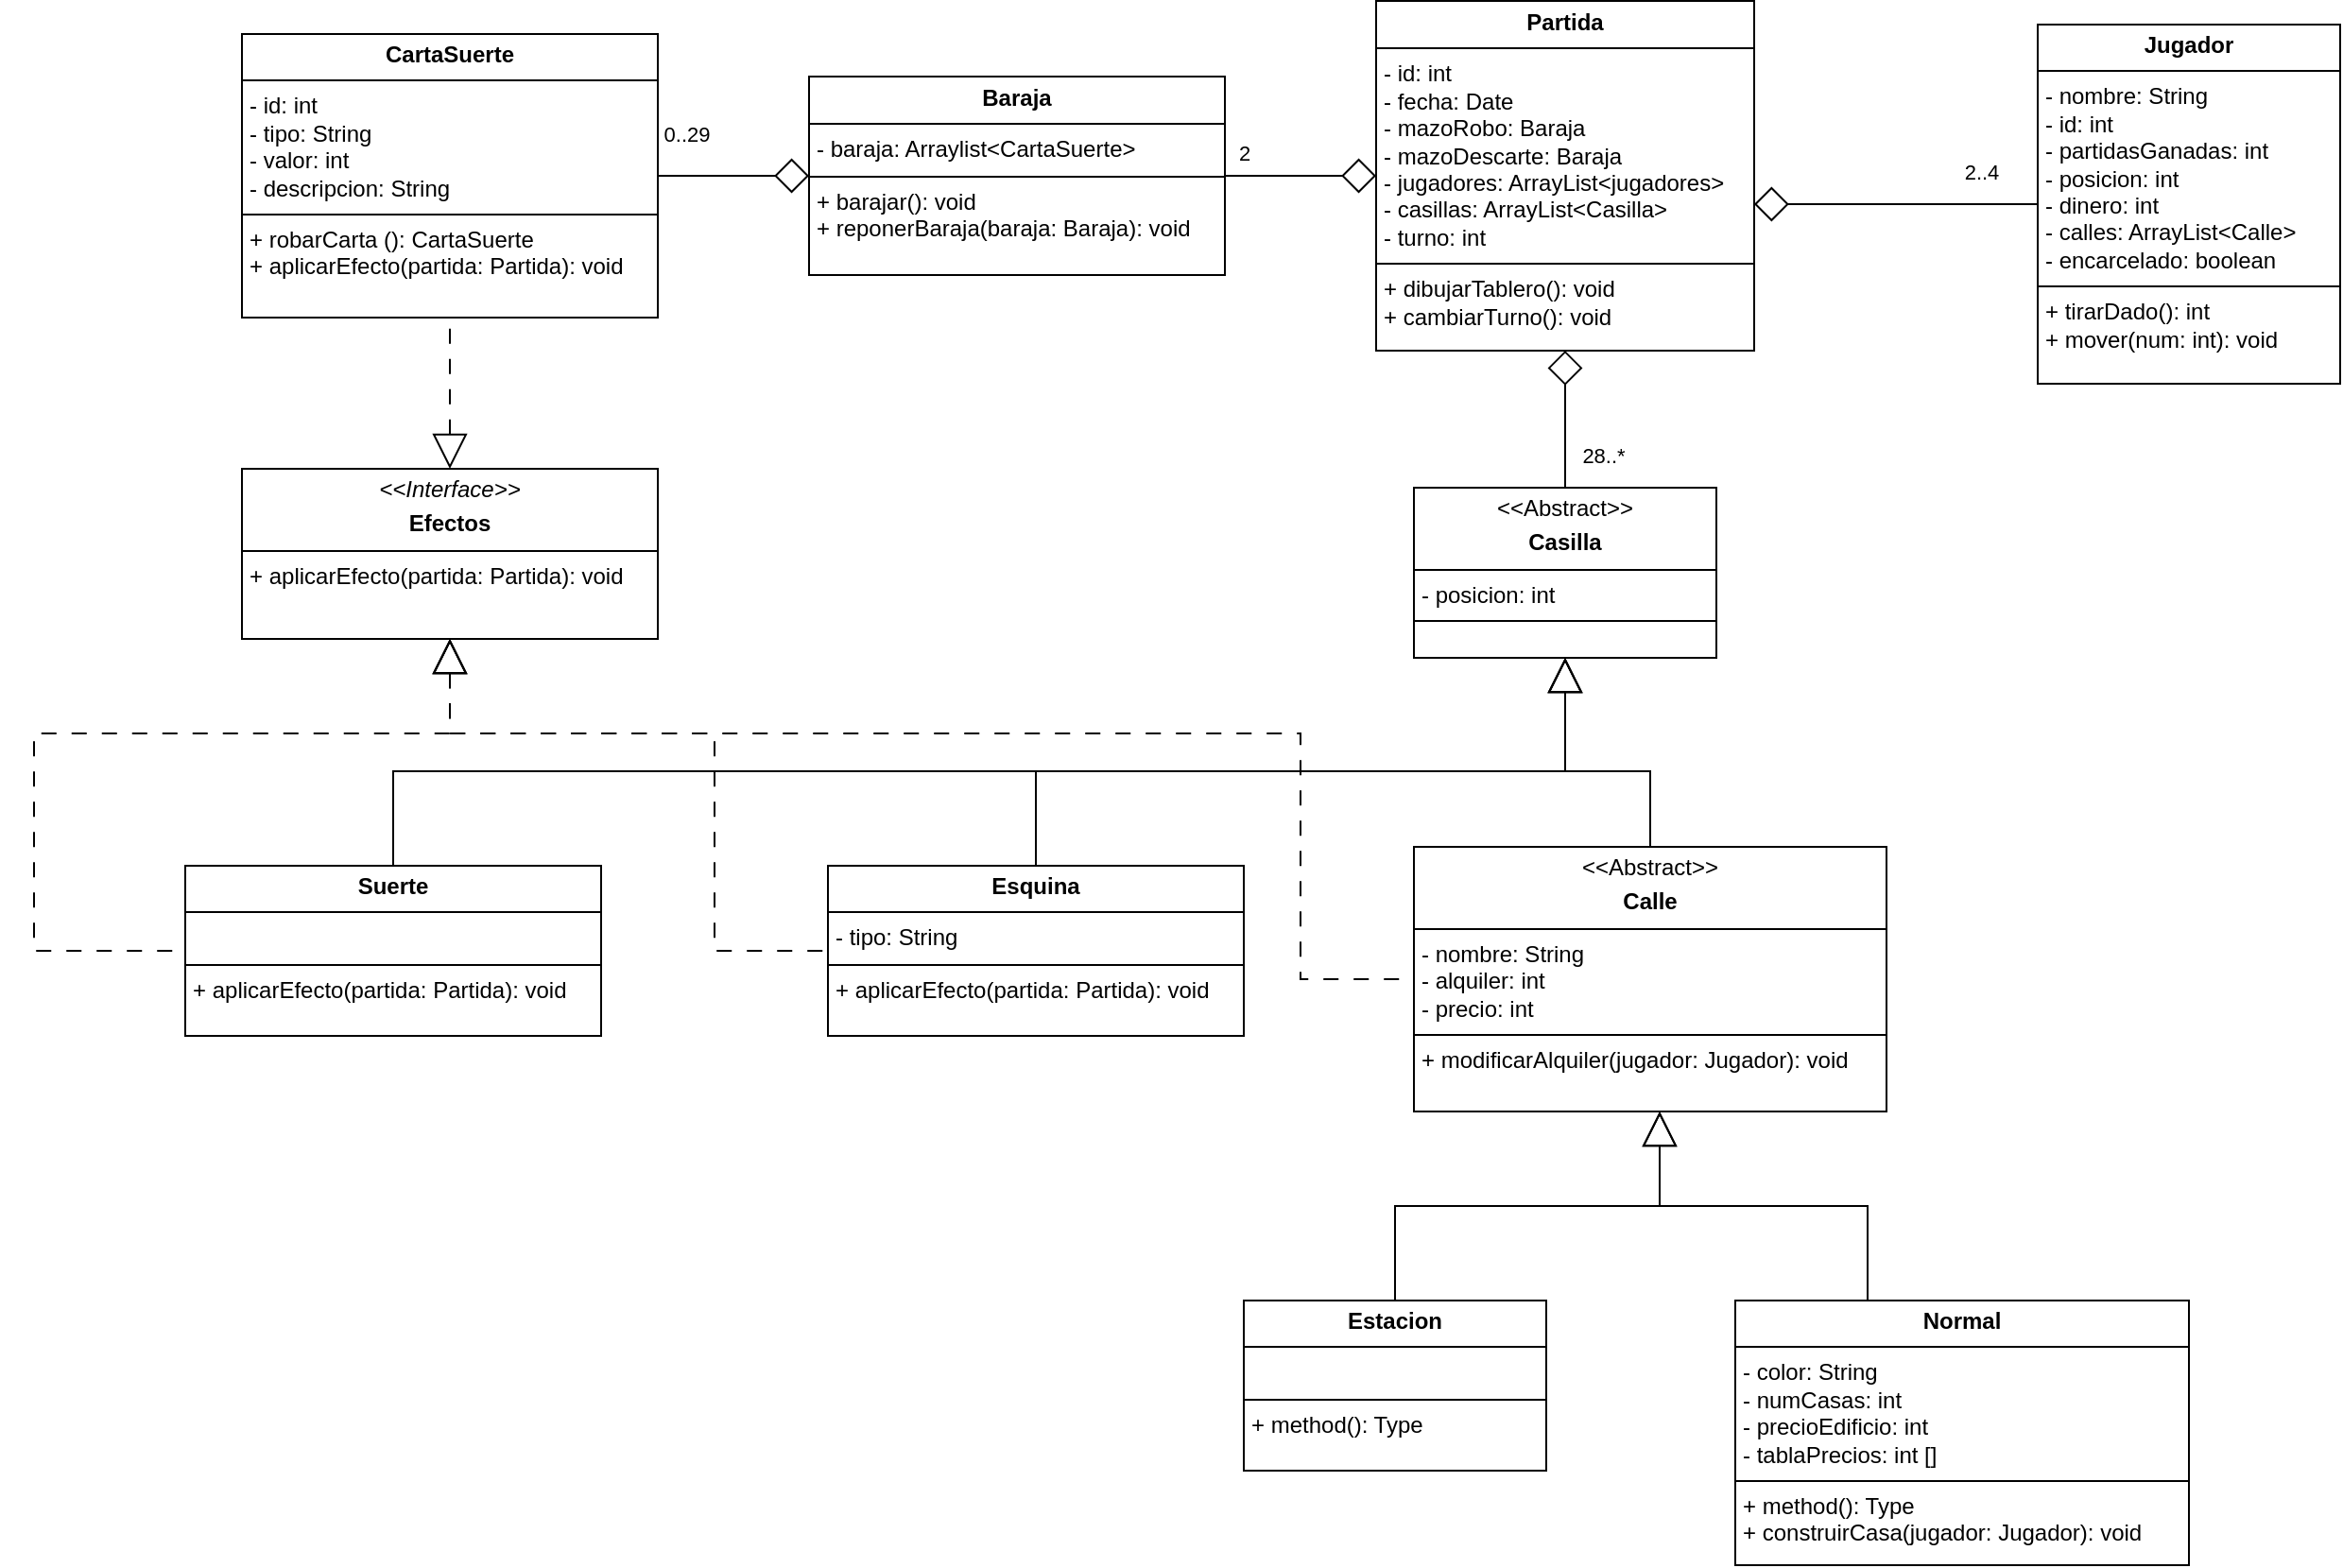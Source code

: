 <mxfile version="27.0.6">
  <diagram name="Página-1" id="XiR5am4uEXvmTYar8Qgd">
    <mxGraphModel dx="2253" dy="751" grid="1" gridSize="10" guides="1" tooltips="1" connect="1" arrows="1" fold="1" page="1" pageScale="1" pageWidth="827" pageHeight="1169" math="0" shadow="0">
      <root>
        <mxCell id="0" />
        <mxCell id="1" parent="0" />
        <mxCell id="Z4oVHTnzfggZo6-wI9r0-18" value="&lt;p style=&quot;margin:0px;margin-top:4px;text-align:center;&quot;&gt;&lt;b&gt;Jugador&lt;/b&gt;&lt;/p&gt;&lt;hr size=&quot;1&quot; style=&quot;border-style:solid;&quot;&gt;&lt;p style=&quot;margin:0px;margin-left:4px;&quot;&gt;- nombre: String&lt;/p&gt;&lt;p style=&quot;margin:0px;margin-left:4px;&quot;&gt;- id: int&lt;/p&gt;&lt;p style=&quot;margin:0px;margin-left:4px;&quot;&gt;- partidasGanadas: int&lt;/p&gt;&lt;p style=&quot;margin:0px;margin-left:4px;&quot;&gt;- posicion: int&lt;/p&gt;&lt;p style=&quot;margin:0px;margin-left:4px;&quot;&gt;- dinero: int&lt;/p&gt;&lt;p style=&quot;margin:0px;margin-left:4px;&quot;&gt;- calles: ArrayList&amp;lt;Calle&amp;gt;&lt;/p&gt;&lt;p style=&quot;margin:0px;margin-left:4px;&quot;&gt;- encarcelado: boolean&lt;/p&gt;&lt;hr size=&quot;1&quot; style=&quot;border-style:solid;&quot;&gt;&lt;p style=&quot;margin:0px;margin-left:4px;&quot;&gt;+ tirarDado(): int&lt;/p&gt;&lt;p style=&quot;margin:0px;margin-left:4px;&quot;&gt;+ mover(num: int): void&lt;/p&gt;&lt;p style=&quot;margin:0px;margin-left:4px;&quot;&gt;&lt;/p&gt;" style="verticalAlign=top;align=left;overflow=fill;html=1;whiteSpace=wrap;" parent="1" vertex="1">
          <mxGeometry x="620" y="75" width="160" height="190" as="geometry" />
        </mxCell>
        <mxCell id="Z4oVHTnzfggZo6-wI9r0-19" value="&lt;p style=&quot;margin:0px;margin-top:4px;text-align:center;&quot;&gt;&lt;b&gt;CartaSuerte&lt;/b&gt;&lt;/p&gt;&lt;hr size=&quot;1&quot; style=&quot;border-style:solid;&quot;&gt;&lt;p style=&quot;margin:0px;margin-left:4px;&quot;&gt;- id: int&lt;/p&gt;&lt;p style=&quot;margin:0px;margin-left:4px;&quot;&gt;- tipo: String&lt;/p&gt;&lt;p style=&quot;margin:0px;margin-left:4px;&quot;&gt;- valor: int&lt;/p&gt;&lt;p style=&quot;margin:0px;margin-left:4px;&quot;&gt;- descripcion: String&lt;/p&gt;&lt;hr size=&quot;1&quot; style=&quot;border-style:solid;&quot;&gt;&lt;p style=&quot;margin:0px;margin-left:4px;&quot;&gt;+ robarCarta (): CartaSuerte&lt;br&gt;+ aplicarEfecto(partida: Partida): void&lt;/p&gt;&lt;p style=&quot;margin:0px;margin-left:4px;&quot;&gt;&lt;/p&gt;" style="verticalAlign=top;align=left;overflow=fill;html=1;whiteSpace=wrap;" parent="1" vertex="1">
          <mxGeometry x="-330" y="80" width="220" height="150" as="geometry" />
        </mxCell>
        <mxCell id="XypUHvtR2X1Q9s0CAqDa-8" style="edgeStyle=orthogonalEdgeStyle;shape=connector;rounded=0;orthogonalLoop=1;jettySize=auto;html=1;strokeColor=default;align=center;verticalAlign=middle;fontFamily=Helvetica;fontSize=11;fontColor=default;labelBackgroundColor=default;startSize=16;endArrow=none;endFill=1;endSize=16;startArrow=diamond;startFill=0;" edge="1" parent="1" source="Z4oVHTnzfggZo6-wI9r0-20" target="Z4oVHTnzfggZo6-wI9r0-19">
          <mxGeometry relative="1" as="geometry" />
        </mxCell>
        <mxCell id="Z4oVHTnzfggZo6-wI9r0-20" value="&lt;p style=&quot;margin:0px;margin-top:4px;text-align:center;&quot;&gt;&lt;b&gt;Baraja&lt;/b&gt;&lt;/p&gt;&lt;hr size=&quot;1&quot; style=&quot;border-style:solid;&quot;&gt;&lt;p style=&quot;margin:0px;margin-left:4px;&quot;&gt;- baraja: Arraylist&amp;lt;CartaSuerte&amp;gt;&lt;/p&gt;&lt;hr size=&quot;1&quot; style=&quot;border-style:solid;&quot;&gt;&lt;p style=&quot;margin:0px;margin-left:4px;&quot;&gt;+ barajar(): void&lt;/p&gt;&lt;p style=&quot;margin:0px;margin-left:4px;&quot;&gt;+ reponerBaraja(baraja: Baraja): void&lt;/p&gt;" style="verticalAlign=top;align=left;overflow=fill;html=1;whiteSpace=wrap;" parent="1" vertex="1">
          <mxGeometry x="-30" y="102.5" width="220" height="105" as="geometry" />
        </mxCell>
        <mxCell id="Z4oVHTnzfggZo6-wI9r0-21" value="&lt;p style=&quot;margin:0px;margin-top:4px;text-align:center;&quot;&gt;&amp;lt;&amp;lt;Abstract&amp;gt;&amp;gt;&lt;/p&gt;&lt;p style=&quot;margin:0px;margin-top:4px;text-align:center;&quot;&gt;&lt;b&gt;Casilla&lt;/b&gt;&lt;/p&gt;&lt;hr size=&quot;1&quot; style=&quot;border-style:solid;&quot;&gt;&lt;p style=&quot;margin:0px;margin-left:4px;&quot;&gt;- posicion: int&lt;/p&gt;&lt;hr size=&quot;1&quot; style=&quot;border-style:solid;&quot;&gt;&lt;p style=&quot;margin:0px;margin-left:4px;&quot;&gt;&lt;br&gt;&lt;/p&gt;" style="verticalAlign=top;align=left;overflow=fill;html=1;whiteSpace=wrap;" parent="1" vertex="1">
          <mxGeometry x="290" y="320" width="160" height="90" as="geometry" />
        </mxCell>
        <mxCell id="XypUHvtR2X1Q9s0CAqDa-2" style="edgeStyle=orthogonalEdgeStyle;rounded=0;orthogonalLoop=1;jettySize=auto;html=1;endArrow=block;endFill=0;endSize=16;startSize=16;" edge="1" parent="1" source="Z4oVHTnzfggZo6-wI9r0-22" target="Z4oVHTnzfggZo6-wI9r0-21">
          <mxGeometry relative="1" as="geometry">
            <Array as="points">
              <mxPoint x="-250" y="470" />
              <mxPoint x="370" y="470" />
            </Array>
          </mxGeometry>
        </mxCell>
        <mxCell id="Z4oVHTnzfggZo6-wI9r0-22" value="&lt;p style=&quot;margin:0px;margin-top:4px;text-align:center;&quot;&gt;&lt;b&gt;Suerte&lt;/b&gt;&lt;/p&gt;&lt;hr size=&quot;1&quot; style=&quot;border-style:solid;&quot;&gt;&lt;p style=&quot;margin:0px;margin-left:4px;&quot;&gt;&lt;br&gt;&lt;/p&gt;&lt;hr size=&quot;1&quot; style=&quot;border-style:solid;&quot;&gt;&lt;p style=&quot;margin:0px;margin-left:4px;&quot;&gt;+ aplicarEfecto(partida: Partida): void&lt;br&gt;&lt;br&gt;&lt;br&gt;&lt;/p&gt;&lt;p style=&quot;margin:0px;margin-left:4px;&quot;&gt;&lt;/p&gt;" style="verticalAlign=top;align=left;overflow=fill;html=1;whiteSpace=wrap;" parent="1" vertex="1">
          <mxGeometry x="-360" y="520" width="220" height="90" as="geometry" />
        </mxCell>
        <mxCell id="XypUHvtR2X1Q9s0CAqDa-3" style="edgeStyle=orthogonalEdgeStyle;shape=connector;rounded=0;orthogonalLoop=1;jettySize=auto;html=1;strokeColor=default;align=center;verticalAlign=middle;fontFamily=Helvetica;fontSize=11;fontColor=default;labelBackgroundColor=default;startSize=16;endArrow=block;endFill=0;endSize=16;" edge="1" parent="1" source="Z4oVHTnzfggZo6-wI9r0-23" target="Z4oVHTnzfggZo6-wI9r0-21">
          <mxGeometry relative="1" as="geometry">
            <Array as="points">
              <mxPoint x="90" y="470" />
              <mxPoint x="370" y="470" />
            </Array>
          </mxGeometry>
        </mxCell>
        <mxCell id="Z4oVHTnzfggZo6-wI9r0-23" value="&lt;p style=&quot;margin:0px;margin-top:4px;text-align:center;&quot;&gt;&lt;b&gt;Esquina&lt;/b&gt;&lt;/p&gt;&lt;hr size=&quot;1&quot; style=&quot;border-style:solid;&quot;&gt;&lt;p style=&quot;margin:0px;margin-left:4px;&quot;&gt;- tipo: String&lt;/p&gt;&lt;hr size=&quot;1&quot; style=&quot;border-style:solid;&quot;&gt;&lt;p style=&quot;margin:0px;margin-left:4px;&quot;&gt;+ aplicarEfecto(partida: Partida): void&lt;br&gt;&lt;br&gt;&lt;br&gt;&lt;/p&gt;&lt;p style=&quot;margin:0px;margin-left:4px;&quot;&gt;&lt;/p&gt;" style="verticalAlign=top;align=left;overflow=fill;html=1;whiteSpace=wrap;" parent="1" vertex="1">
          <mxGeometry x="-20" y="520" width="220" height="90" as="geometry" />
        </mxCell>
        <mxCell id="XypUHvtR2X1Q9s0CAqDa-4" style="edgeStyle=orthogonalEdgeStyle;shape=connector;rounded=0;orthogonalLoop=1;jettySize=auto;html=1;strokeColor=default;align=center;verticalAlign=middle;fontFamily=Helvetica;fontSize=11;fontColor=default;labelBackgroundColor=default;startSize=16;endArrow=block;endFill=0;endSize=16;" edge="1" parent="1" source="Z4oVHTnzfggZo6-wI9r0-24" target="Z4oVHTnzfggZo6-wI9r0-21">
          <mxGeometry relative="1" as="geometry">
            <Array as="points">
              <mxPoint x="415" y="470" />
              <mxPoint x="370" y="470" />
            </Array>
          </mxGeometry>
        </mxCell>
        <mxCell id="Z4oVHTnzfggZo6-wI9r0-24" value="&lt;p style=&quot;margin:0px;margin-top:4px;text-align:center;&quot;&gt;&amp;lt;&amp;lt;Abstract&amp;gt;&amp;gt;&lt;/p&gt;&lt;p style=&quot;margin:0px;margin-top:4px;text-align:center;&quot;&gt;&lt;b&gt;Calle&lt;/b&gt;&lt;/p&gt;&lt;hr size=&quot;1&quot; style=&quot;border-style:solid;&quot;&gt;&lt;p style=&quot;margin:0px;margin-left:4px;&quot;&gt;- nombre: String&lt;/p&gt;&lt;p style=&quot;margin:0px;margin-left:4px;&quot;&gt;- alquiler: int&lt;/p&gt;&lt;p style=&quot;margin:0px;margin-left:4px;&quot;&gt;- precio: int&lt;/p&gt;&lt;hr size=&quot;1&quot; style=&quot;border-style:solid;&quot;&gt;&lt;p style=&quot;margin:0px;margin-left:4px;&quot;&gt;+ modificarAlquiler(jugador: Jugador): void&lt;/p&gt;&lt;p style=&quot;margin:0px;margin-left:4px;&quot;&gt;&lt;br&gt;&lt;/p&gt;" style="verticalAlign=top;align=left;overflow=fill;html=1;whiteSpace=wrap;" parent="1" vertex="1">
          <mxGeometry x="290" y="510" width="250" height="140" as="geometry" />
        </mxCell>
        <mxCell id="XypUHvtR2X1Q9s0CAqDa-5" style="edgeStyle=orthogonalEdgeStyle;shape=connector;rounded=0;orthogonalLoop=1;jettySize=auto;html=1;strokeColor=default;align=center;verticalAlign=middle;fontFamily=Helvetica;fontSize=11;fontColor=default;labelBackgroundColor=default;startSize=16;endArrow=block;endFill=0;endSize=16;" edge="1" parent="1" source="Z4oVHTnzfggZo6-wI9r0-25">
          <mxGeometry relative="1" as="geometry">
            <mxPoint x="420" y="650" as="targetPoint" />
            <Array as="points">
              <mxPoint x="280" y="700" />
              <mxPoint x="420" y="700" />
            </Array>
          </mxGeometry>
        </mxCell>
        <mxCell id="Z4oVHTnzfggZo6-wI9r0-25" value="&lt;p style=&quot;margin:0px;margin-top:4px;text-align:center;&quot;&gt;&lt;b&gt;Estacion&lt;/b&gt;&lt;/p&gt;&lt;hr size=&quot;1&quot; style=&quot;border-style:solid;&quot;&gt;&lt;p style=&quot;margin:0px;margin-left:4px;&quot;&gt;&lt;br&gt;&lt;/p&gt;&lt;hr size=&quot;1&quot; style=&quot;border-style:solid;&quot;&gt;&lt;p style=&quot;margin:0px;margin-left:4px;&quot;&gt;+ method(): Type&lt;/p&gt;" style="verticalAlign=top;align=left;overflow=fill;html=1;whiteSpace=wrap;" parent="1" vertex="1">
          <mxGeometry x="200" y="750" width="160" height="90" as="geometry" />
        </mxCell>
        <mxCell id="XypUHvtR2X1Q9s0CAqDa-6" style="edgeStyle=orthogonalEdgeStyle;shape=connector;rounded=0;orthogonalLoop=1;jettySize=auto;html=1;strokeColor=default;align=center;verticalAlign=middle;fontFamily=Helvetica;fontSize=11;fontColor=default;labelBackgroundColor=default;startSize=16;endArrow=block;endFill=0;endSize=16;" edge="1" parent="1" source="Z4oVHTnzfggZo6-wI9r0-27">
          <mxGeometry relative="1" as="geometry">
            <mxPoint x="420" y="650" as="targetPoint" />
            <Array as="points">
              <mxPoint x="530" y="700" />
              <mxPoint x="420" y="700" />
            </Array>
          </mxGeometry>
        </mxCell>
        <mxCell id="Z4oVHTnzfggZo6-wI9r0-27" value="&lt;p style=&quot;margin:0px;margin-top:4px;text-align:center;&quot;&gt;&lt;b&gt;Normal&lt;/b&gt;&lt;/p&gt;&lt;hr size=&quot;1&quot; style=&quot;border-style:solid;&quot;&gt;&lt;p style=&quot;margin:0px;margin-left:4px;&quot;&gt;- color: String&lt;/p&gt;&lt;p style=&quot;margin:0px;margin-left:4px;&quot;&gt;- numCasas: int&lt;/p&gt;&lt;p style=&quot;margin:0px;margin-left:4px;&quot;&gt;- precioEdificio: int&lt;/p&gt;&lt;p style=&quot;margin:0px;margin-left:4px;&quot;&gt;- tablaPrecios: int []&lt;/p&gt;&lt;hr size=&quot;1&quot; style=&quot;border-style:solid;&quot;&gt;&lt;p style=&quot;margin:0px;margin-left:4px;&quot;&gt;+ method(): Type&lt;/p&gt;&lt;p style=&quot;margin:0px;margin-left:4px;&quot;&gt;+ construirCasa(jugador: Jugador): void&lt;/p&gt;" style="verticalAlign=top;align=left;overflow=fill;html=1;whiteSpace=wrap;" parent="1" vertex="1">
          <mxGeometry x="460" y="750" width="240" height="140" as="geometry" />
        </mxCell>
        <mxCell id="XypUHvtR2X1Q9s0CAqDa-9" style="edgeStyle=orthogonalEdgeStyle;shape=connector;rounded=0;orthogonalLoop=1;jettySize=auto;html=1;strokeColor=default;align=center;verticalAlign=middle;fontFamily=Helvetica;fontSize=11;fontColor=default;labelBackgroundColor=default;startSize=16;endArrow=none;endFill=1;endSize=16;startArrow=diamond;startFill=0;" edge="1" parent="1" source="_DOTibDQbM-wBAo8qjBx-1" target="Z4oVHTnzfggZo6-wI9r0-20">
          <mxGeometry relative="1" as="geometry" />
        </mxCell>
        <mxCell id="XypUHvtR2X1Q9s0CAqDa-10" value="" style="edgeStyle=orthogonalEdgeStyle;shape=connector;rounded=0;orthogonalLoop=1;jettySize=auto;html=1;strokeColor=default;align=center;verticalAlign=middle;fontFamily=Helvetica;fontSize=11;fontColor=default;labelBackgroundColor=default;startSize=16;endArrow=none;endFill=1;endSize=16;startFill=0;startArrow=diamond;" edge="1" parent="1" source="_DOTibDQbM-wBAo8qjBx-1" target="Z4oVHTnzfggZo6-wI9r0-21">
          <mxGeometry relative="1" as="geometry" />
        </mxCell>
        <mxCell id="XypUHvtR2X1Q9s0CAqDa-11" style="edgeStyle=orthogonalEdgeStyle;shape=connector;rounded=0;orthogonalLoop=1;jettySize=auto;html=1;strokeColor=default;align=center;verticalAlign=middle;fontFamily=Helvetica;fontSize=11;fontColor=default;labelBackgroundColor=default;startSize=16;endArrow=diamond;endFill=0;endSize=16;startFill=0;startArrow=none;" edge="1" parent="1" source="Z4oVHTnzfggZo6-wI9r0-18" target="_DOTibDQbM-wBAo8qjBx-1">
          <mxGeometry relative="1" as="geometry">
            <mxPoint x="600" y="150" as="targetPoint" />
            <Array as="points">
              <mxPoint x="510" y="170" />
              <mxPoint x="510" y="170" />
            </Array>
          </mxGeometry>
        </mxCell>
        <mxCell id="_DOTibDQbM-wBAo8qjBx-1" value="&lt;p style=&quot;margin:0px;margin-top:4px;text-align:center;&quot;&gt;&lt;b&gt;Partida&lt;/b&gt;&lt;/p&gt;&lt;hr size=&quot;1&quot; style=&quot;border-style:solid;&quot;&gt;&lt;p style=&quot;margin:0px;margin-left:4px;&quot;&gt;- id: int&lt;/p&gt;&lt;p style=&quot;margin:0px;margin-left:4px;&quot;&gt;- fecha: Date&lt;/p&gt;&lt;p style=&quot;margin:0px;margin-left:4px;&quot;&gt;- mazoRobo: Baraja&lt;/p&gt;&lt;p style=&quot;margin:0px;margin-left:4px;&quot;&gt;- mazoDescarte: Baraja&lt;/p&gt;&lt;p style=&quot;margin:0px;margin-left:4px;&quot;&gt;- jugadores: ArrayList&amp;lt;jugadores&amp;gt;&lt;/p&gt;&lt;p style=&quot;margin:0px;margin-left:4px;&quot;&gt;- casillas: ArrayList&amp;lt;Casilla&amp;gt;&lt;/p&gt;&lt;p style=&quot;margin:0px;margin-left:4px;&quot;&gt;- turno: int&lt;/p&gt;&lt;hr size=&quot;1&quot; style=&quot;border-style:solid;&quot;&gt;&lt;p style=&quot;margin:0px;margin-left:4px;&quot;&gt;+ dibujarTablero(): void&lt;/p&gt;&lt;p style=&quot;margin:0px;margin-left:4px;&quot;&gt;+ cambiarTurno(): void&lt;/p&gt;&lt;p style=&quot;margin:0px;margin-left:4px;&quot;&gt;&lt;br&gt;&lt;/p&gt;&lt;p style=&quot;margin:0px;margin-left:4px;&quot;&gt;&lt;br&gt;&lt;/p&gt;" style="verticalAlign=top;align=left;overflow=fill;html=1;whiteSpace=wrap;" parent="1" vertex="1">
          <mxGeometry x="270" y="62.5" width="200" height="185" as="geometry" />
        </mxCell>
        <mxCell id="XypUHvtR2X1Q9s0CAqDa-12" value="" style="edgeStyle=orthogonalEdgeStyle;shape=connector;rounded=0;orthogonalLoop=1;jettySize=auto;html=1;strokeColor=default;align=center;verticalAlign=middle;fontFamily=Helvetica;fontSize=11;fontColor=default;labelBackgroundColor=default;startSize=16;endArrow=none;endFill=0;endSize=16;dashed=1;dashPattern=8 8;startArrow=block;startFill=0;" edge="1" parent="1" source="XypUHvtR2X1Q9s0CAqDa-1" target="Z4oVHTnzfggZo6-wI9r0-19">
          <mxGeometry relative="1" as="geometry" />
        </mxCell>
        <mxCell id="XypUHvtR2X1Q9s0CAqDa-13" style="edgeStyle=orthogonalEdgeStyle;shape=connector;rounded=0;orthogonalLoop=1;jettySize=auto;html=1;strokeColor=default;align=center;verticalAlign=middle;fontFamily=Helvetica;fontSize=11;fontColor=default;labelBackgroundColor=default;startSize=16;endArrow=none;endFill=0;endSize=16;dashed=1;dashPattern=8 8;startArrow=block;startFill=0;" edge="1" parent="1" source="XypUHvtR2X1Q9s0CAqDa-1" target="Z4oVHTnzfggZo6-wI9r0-22">
          <mxGeometry relative="1" as="geometry">
            <Array as="points">
              <mxPoint x="-220" y="450" />
              <mxPoint x="-440" y="450" />
              <mxPoint x="-440" y="565" />
            </Array>
          </mxGeometry>
        </mxCell>
        <mxCell id="XypUHvtR2X1Q9s0CAqDa-14" style="edgeStyle=orthogonalEdgeStyle;shape=connector;rounded=0;orthogonalLoop=1;jettySize=auto;html=1;strokeColor=default;align=center;verticalAlign=middle;fontFamily=Helvetica;fontSize=11;fontColor=default;labelBackgroundColor=default;startSize=16;endArrow=none;endFill=0;endSize=16;dashed=1;dashPattern=8 8;startArrow=block;startFill=0;" edge="1" parent="1" source="XypUHvtR2X1Q9s0CAqDa-1" target="Z4oVHTnzfggZo6-wI9r0-23">
          <mxGeometry relative="1" as="geometry">
            <Array as="points">
              <mxPoint x="-220" y="450" />
              <mxPoint x="-80" y="450" />
              <mxPoint x="-80" y="565" />
            </Array>
          </mxGeometry>
        </mxCell>
        <mxCell id="XypUHvtR2X1Q9s0CAqDa-15" style="edgeStyle=orthogonalEdgeStyle;shape=connector;rounded=0;orthogonalLoop=1;jettySize=auto;html=1;strokeColor=default;align=center;verticalAlign=middle;fontFamily=Helvetica;fontSize=11;fontColor=default;labelBackgroundColor=default;startSize=16;endArrow=none;endFill=0;endSize=16;dashed=1;dashPattern=8 8;startArrow=block;startFill=0;" edge="1" parent="1" source="XypUHvtR2X1Q9s0CAqDa-1" target="Z4oVHTnzfggZo6-wI9r0-24">
          <mxGeometry relative="1" as="geometry">
            <Array as="points">
              <mxPoint x="-220" y="450" />
              <mxPoint x="230" y="450" />
              <mxPoint x="230" y="580" />
            </Array>
          </mxGeometry>
        </mxCell>
        <mxCell id="XypUHvtR2X1Q9s0CAqDa-1" value="&lt;p style=&quot;margin:0px;margin-top:4px;text-align:center;&quot;&gt;&lt;i&gt;&amp;lt;&amp;lt;Interface&amp;gt;&amp;gt;&lt;/i&gt;&lt;/p&gt;&lt;p style=&quot;margin:0px;margin-top:4px;text-align:center;&quot;&gt;&lt;b&gt;Efectos&lt;/b&gt;&lt;/p&gt;&lt;hr size=&quot;1&quot; style=&quot;border-style:solid;&quot;&gt;&lt;p style=&quot;margin:0px;margin-left:4px;&quot;&gt;+ aplicarEfecto(partida: Partida): void&lt;br&gt;&lt;br&gt;&lt;/p&gt;" style="verticalAlign=top;align=left;overflow=fill;html=1;whiteSpace=wrap;" vertex="1" parent="1">
          <mxGeometry x="-330" y="310" width="220" height="90" as="geometry" />
        </mxCell>
        <mxCell id="XypUHvtR2X1Q9s0CAqDa-16" value="2..4" style="text;html=1;align=center;verticalAlign=middle;resizable=0;points=[];autosize=1;strokeColor=none;fillColor=none;fontFamily=Helvetica;fontSize=11;fontColor=default;labelBackgroundColor=default;" vertex="1" parent="1">
          <mxGeometry x="570" y="138" width="40" height="30" as="geometry" />
        </mxCell>
        <mxCell id="XypUHvtR2X1Q9s0CAqDa-18" value="2" style="text;html=1;align=center;verticalAlign=middle;resizable=0;points=[];autosize=1;strokeColor=none;fillColor=none;fontFamily=Helvetica;fontSize=11;fontColor=default;labelBackgroundColor=default;" vertex="1" parent="1">
          <mxGeometry x="185" y="128" width="30" height="30" as="geometry" />
        </mxCell>
        <mxCell id="XypUHvtR2X1Q9s0CAqDa-19" value="0..29" style="text;html=1;align=center;verticalAlign=middle;resizable=0;points=[];autosize=1;strokeColor=none;fillColor=none;fontFamily=Helvetica;fontSize=11;fontColor=default;labelBackgroundColor=default;" vertex="1" parent="1">
          <mxGeometry x="-120" y="118" width="50" height="30" as="geometry" />
        </mxCell>
        <mxCell id="XypUHvtR2X1Q9s0CAqDa-20" value="28..*" style="text;html=1;align=center;verticalAlign=middle;resizable=0;points=[];autosize=1;strokeColor=none;fillColor=none;fontFamily=Helvetica;fontSize=11;fontColor=default;labelBackgroundColor=default;" vertex="1" parent="1">
          <mxGeometry x="365" y="288" width="50" height="30" as="geometry" />
        </mxCell>
      </root>
    </mxGraphModel>
  </diagram>
</mxfile>
